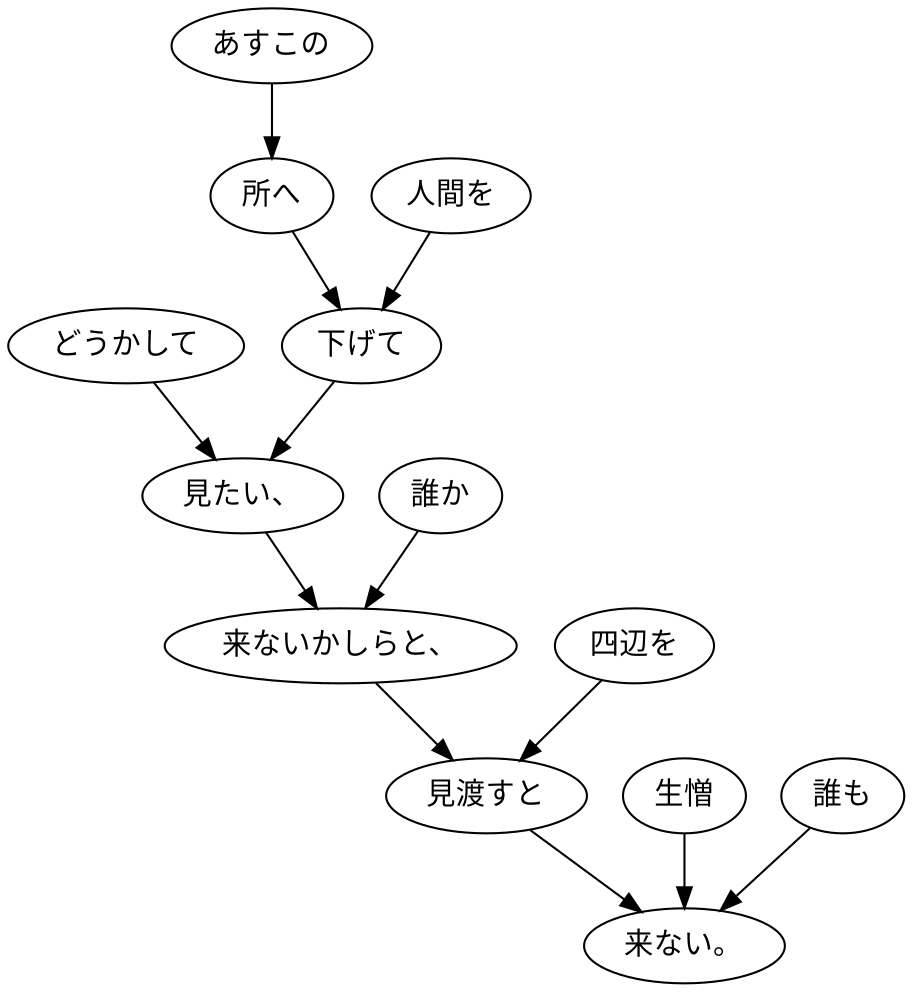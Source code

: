 digraph graph1076 {
	node0 [label="どうかして"];
	node1 [label="あすこの"];
	node2 [label="所へ"];
	node3 [label="人間を"];
	node4 [label="下げて"];
	node5 [label="見たい、"];
	node6 [label="誰か"];
	node7 [label="来ないかしらと、"];
	node8 [label="四辺を"];
	node9 [label="見渡すと"];
	node10 [label="生憎"];
	node11 [label="誰も"];
	node12 [label="来ない。"];
	node0 -> node5;
	node1 -> node2;
	node2 -> node4;
	node3 -> node4;
	node4 -> node5;
	node5 -> node7;
	node6 -> node7;
	node7 -> node9;
	node8 -> node9;
	node9 -> node12;
	node10 -> node12;
	node11 -> node12;
}
